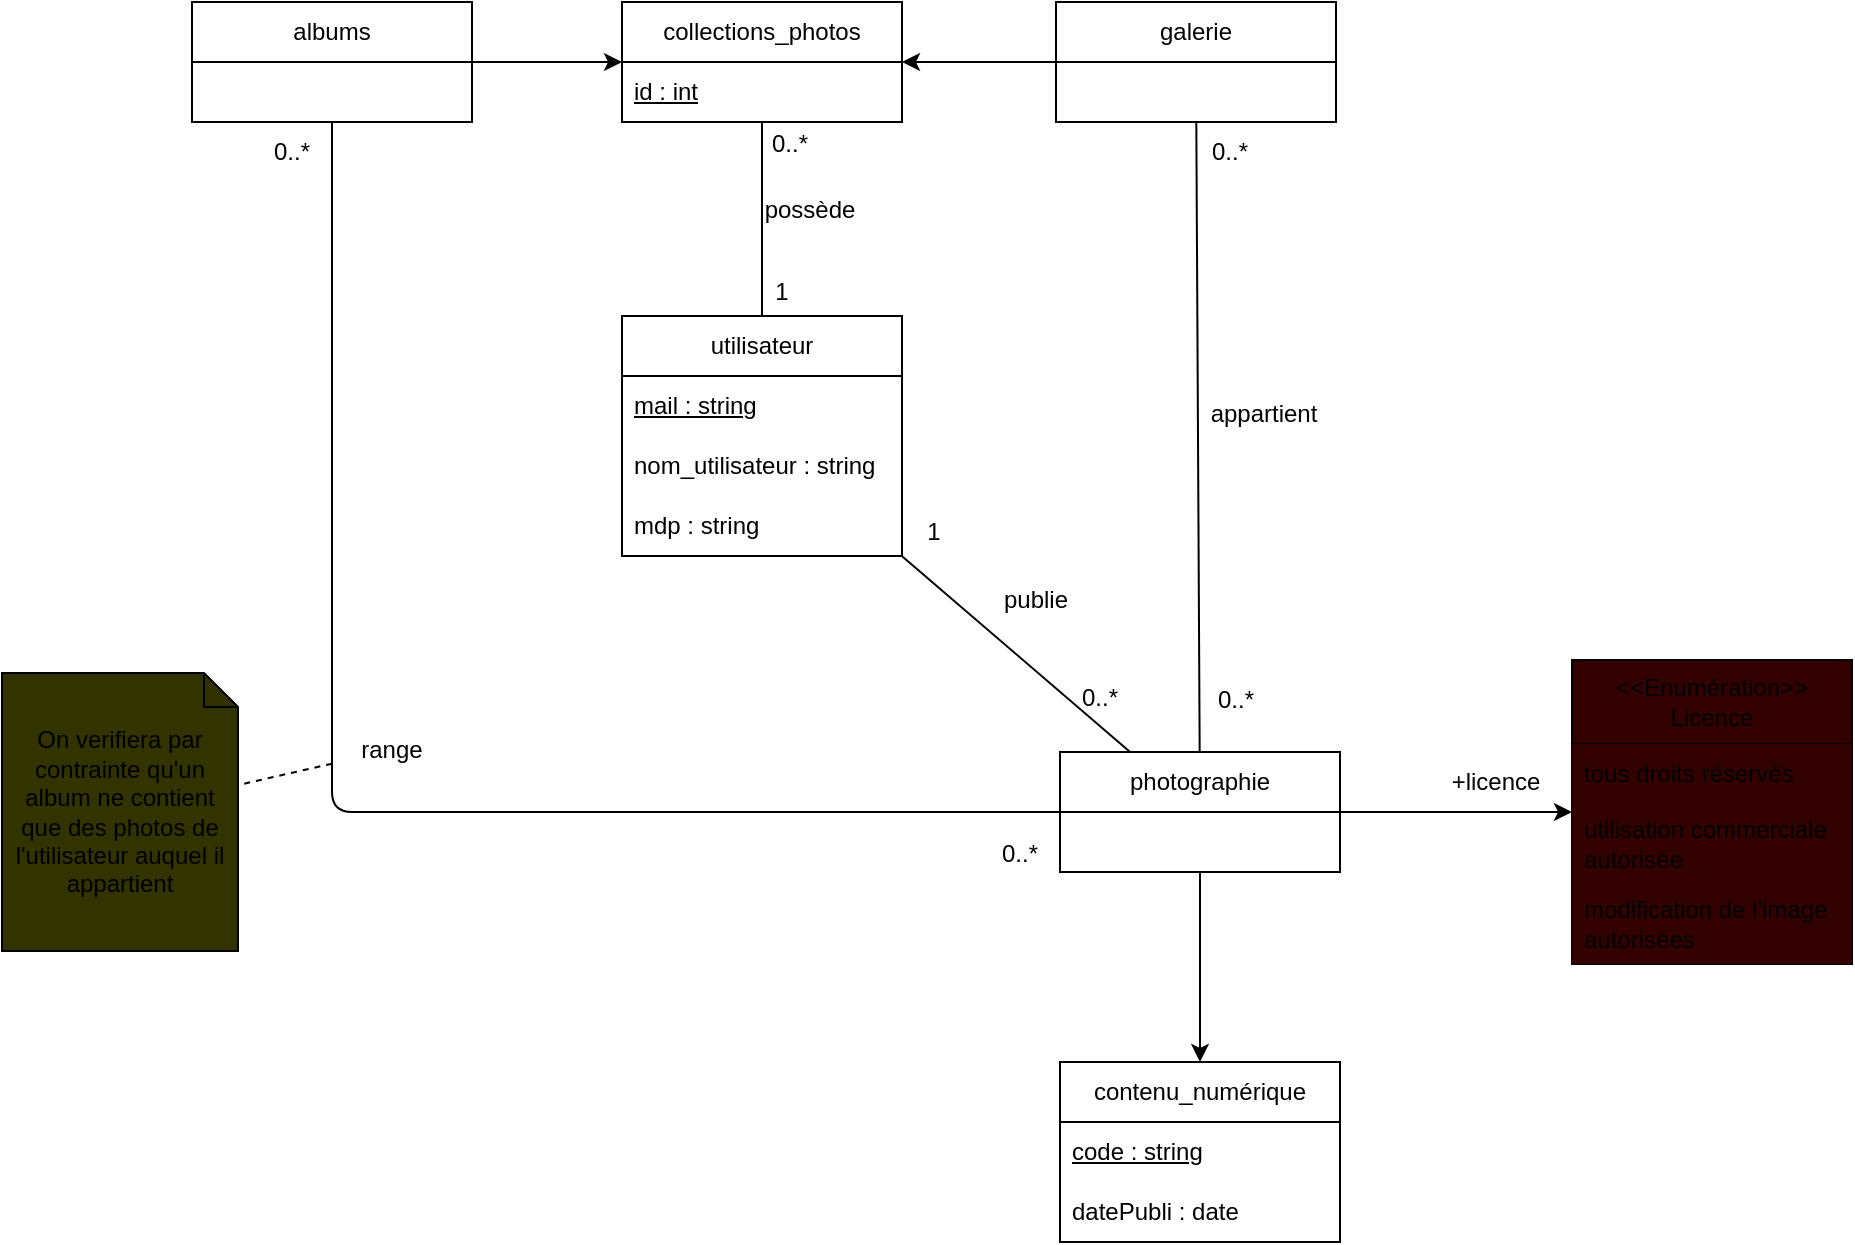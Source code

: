 <mxfile>
    <diagram id="Mt7PkXHLqf5pdUkRVsPp" name="Page-1">
        <mxGraphModel dx="2238" dy="1532" grid="0" gridSize="10" guides="1" tooltips="1" connect="1" arrows="1" fold="1" page="0" pageScale="1" pageWidth="1169" pageHeight="827" math="0" shadow="0">
            <root>
                <mxCell id="0"/>
                <mxCell id="1" parent="0"/>
                <mxCell id="132" style="edgeStyle=none;html=1;" parent="1" source="38" target="129" edge="1">
                    <mxGeometry relative="1" as="geometry"/>
                </mxCell>
                <mxCell id="38" value="photographie" style="swimlane;fontStyle=0;childLayout=stackLayout;horizontal=1;startSize=30;horizontalStack=0;resizeParent=1;resizeParentMax=0;resizeLast=0;collapsible=1;marginBottom=0;whiteSpace=wrap;html=1;" parent="1" vertex="1">
                    <mxGeometry x="228" y="-167" width="140" height="60" as="geometry"/>
                </mxCell>
                <mxCell id="42" value="utilisateur" style="swimlane;fontStyle=0;childLayout=stackLayout;horizontal=1;startSize=30;horizontalStack=0;resizeParent=1;resizeParentMax=0;resizeLast=0;collapsible=1;marginBottom=0;whiteSpace=wrap;html=1;" parent="1" vertex="1">
                    <mxGeometry x="9" y="-385" width="140" height="120" as="geometry"/>
                </mxCell>
                <mxCell id="43" value="&lt;u&gt;mail : string&lt;/u&gt;" style="text;strokeColor=none;fillColor=none;align=left;verticalAlign=middle;spacingLeft=4;spacingRight=4;overflow=hidden;points=[[0,0.5],[1,0.5]];portConstraint=eastwest;rotatable=0;whiteSpace=wrap;html=1;" parent="42" vertex="1">
                    <mxGeometry y="30" width="140" height="30" as="geometry"/>
                </mxCell>
                <mxCell id="44" value="nom_utilisateur&amp;nbsp;: string" style="text;strokeColor=none;fillColor=none;align=left;verticalAlign=middle;spacingLeft=4;spacingRight=4;overflow=hidden;points=[[0,0.5],[1,0.5]];portConstraint=eastwest;rotatable=0;whiteSpace=wrap;html=1;" parent="42" vertex="1">
                    <mxGeometry y="60" width="140" height="30" as="geometry"/>
                </mxCell>
                <mxCell id="45" value="mdp : string" style="text;strokeColor=none;fillColor=none;align=left;verticalAlign=middle;spacingLeft=4;spacingRight=4;overflow=hidden;points=[[0,0.5],[1,0.5]];portConstraint=eastwest;rotatable=0;whiteSpace=wrap;html=1;" parent="42" vertex="1">
                    <mxGeometry y="90" width="140" height="30" as="geometry"/>
                </mxCell>
                <mxCell id="86" style="edgeStyle=none;html=1;strokeColor=default;endArrow=none;endFill=0;" parent="1" source="80" target="42" edge="1">
                    <mxGeometry relative="1" as="geometry">
                        <mxPoint x="-22" y="-415" as="sourcePoint"/>
                        <mxPoint x="30" y="-339" as="targetPoint"/>
                    </mxGeometry>
                </mxCell>
                <mxCell id="72" value="albums" style="swimlane;fontStyle=0;childLayout=stackLayout;horizontal=1;startSize=30;horizontalStack=0;resizeParent=1;resizeParentMax=0;resizeLast=0;collapsible=1;marginBottom=0;whiteSpace=wrap;html=1;" parent="1" vertex="1">
                    <mxGeometry x="-206" y="-542" width="140" height="60" as="geometry"/>
                </mxCell>
                <mxCell id="101" style="edgeStyle=none;html=1;strokeColor=default;endArrow=none;endFill=0;" parent="1" source="76" target="38" edge="1">
                    <mxGeometry relative="1" as="geometry"/>
                </mxCell>
                <mxCell id="76" value="galerie" style="swimlane;fontStyle=0;childLayout=stackLayout;horizontal=1;startSize=30;horizontalStack=0;resizeParent=1;resizeParentMax=0;resizeLast=0;collapsible=1;marginBottom=0;whiteSpace=wrap;html=1;" parent="1" vertex="1">
                    <mxGeometry x="226" y="-542" width="140" height="60" as="geometry"/>
                </mxCell>
                <mxCell id="80" value="collections_photos" style="swimlane;fontStyle=0;childLayout=stackLayout;horizontal=1;startSize=30;horizontalStack=0;resizeParent=1;resizeParentMax=0;resizeLast=0;collapsible=1;marginBottom=0;whiteSpace=wrap;html=1;" parent="1" vertex="1">
                    <mxGeometry x="9" y="-542" width="140" height="60" as="geometry"/>
                </mxCell>
                <mxCell id="81" value="&lt;u&gt;id : int&lt;/u&gt;" style="text;strokeColor=none;fillColor=none;align=left;verticalAlign=middle;spacingLeft=4;spacingRight=4;overflow=hidden;points=[[0,0.5],[1,0.5]];portConstraint=eastwest;rotatable=0;whiteSpace=wrap;html=1;" parent="80" vertex="1">
                    <mxGeometry y="30" width="140" height="30" as="geometry"/>
                </mxCell>
                <mxCell id="84" value="" style="endArrow=classic;html=1;strokeColor=default;" parent="1" source="72" target="80" edge="1">
                    <mxGeometry width="50" height="50" relative="1" as="geometry">
                        <mxPoint x="136" y="-234" as="sourcePoint"/>
                        <mxPoint x="186" y="-284" as="targetPoint"/>
                    </mxGeometry>
                </mxCell>
                <mxCell id="85" value="" style="endArrow=classic;html=1;strokeColor=default;" parent="1" source="76" target="80" edge="1">
                    <mxGeometry width="50" height="50" relative="1" as="geometry">
                        <mxPoint x="136" y="-234" as="sourcePoint"/>
                        <mxPoint x="186" y="-284" as="targetPoint"/>
                    </mxGeometry>
                </mxCell>
                <mxCell id="87" value="possède" style="text;html=1;strokeColor=none;fillColor=none;align=center;verticalAlign=middle;whiteSpace=wrap;rounded=0;" parent="1" vertex="1">
                    <mxGeometry x="73" y="-453" width="60" height="30" as="geometry"/>
                </mxCell>
                <mxCell id="88" value="1" style="text;html=1;strokeColor=none;fillColor=none;align=center;verticalAlign=middle;whiteSpace=wrap;rounded=0;" parent="1" vertex="1">
                    <mxGeometry x="59" y="-412" width="60" height="30" as="geometry"/>
                </mxCell>
                <mxCell id="89" value="0..*" style="text;html=1;strokeColor=none;fillColor=none;align=center;verticalAlign=middle;whiteSpace=wrap;rounded=0;" parent="1" vertex="1">
                    <mxGeometry x="63" y="-486" width="60" height="30" as="geometry"/>
                </mxCell>
                <mxCell id="102" value="appartient" style="text;html=1;strokeColor=none;fillColor=none;align=center;verticalAlign=middle;whiteSpace=wrap;rounded=0;" parent="1" vertex="1">
                    <mxGeometry x="300" y="-351" width="60" height="30" as="geometry"/>
                </mxCell>
                <mxCell id="103" value="0..*" style="text;html=1;strokeColor=none;fillColor=none;align=center;verticalAlign=middle;whiteSpace=wrap;rounded=0;" parent="1" vertex="1">
                    <mxGeometry x="283" y="-482" width="60" height="30" as="geometry"/>
                </mxCell>
                <mxCell id="104" value="0..*" style="text;html=1;strokeColor=none;fillColor=none;align=center;verticalAlign=middle;whiteSpace=wrap;rounded=0;" parent="1" vertex="1">
                    <mxGeometry x="286" y="-208" width="60" height="30" as="geometry"/>
                </mxCell>
                <mxCell id="105" style="edgeStyle=none;html=1;endArrow=none;endFill=0;" parent="1" source="42" target="38" edge="1">
                    <mxGeometry relative="1" as="geometry">
                        <mxPoint x="-220" y="-79.551" as="sourcePoint"/>
                        <mxPoint x="-48" y="-78.449" as="targetPoint"/>
                    </mxGeometry>
                </mxCell>
                <mxCell id="106" value="publie" style="text;html=1;strokeColor=none;fillColor=none;align=center;verticalAlign=middle;whiteSpace=wrap;rounded=0;" parent="1" vertex="1">
                    <mxGeometry x="186" y="-258" width="60" height="30" as="geometry"/>
                </mxCell>
                <mxCell id="110" value="1" style="text;html=1;strokeColor=none;fillColor=none;align=center;verticalAlign=middle;whiteSpace=wrap;rounded=0;" parent="1" vertex="1">
                    <mxGeometry x="135" y="-292" width="60" height="30" as="geometry"/>
                </mxCell>
                <mxCell id="111" value="0..*" style="text;html=1;strokeColor=none;fillColor=none;align=center;verticalAlign=middle;whiteSpace=wrap;rounded=0;" parent="1" vertex="1">
                    <mxGeometry x="218" y="-209" width="60" height="30" as="geometry"/>
                </mxCell>
                <mxCell id="113" style="edgeStyle=orthogonalEdgeStyle;html=1;strokeColor=default;endArrow=none;endFill=0;" parent="1" source="72" target="38" edge="1">
                    <mxGeometry relative="1" as="geometry">
                        <mxPoint x="-96.365" y="-133.365" as="sourcePoint"/>
                        <Array as="points">
                            <mxPoint x="-136" y="-137"/>
                        </Array>
                    </mxGeometry>
                </mxCell>
                <mxCell id="117" value="0..*" style="text;html=1;strokeColor=none;fillColor=none;align=center;verticalAlign=middle;whiteSpace=wrap;rounded=0;" parent="1" vertex="1">
                    <mxGeometry x="-186" y="-482" width="60" height="30" as="geometry"/>
                </mxCell>
                <mxCell id="118" value="0..*" style="text;html=1;strokeColor=none;fillColor=none;align=center;verticalAlign=middle;whiteSpace=wrap;rounded=0;" parent="1" vertex="1">
                    <mxGeometry x="178" y="-131" width="60" height="30" as="geometry"/>
                </mxCell>
                <mxCell id="119" value="range" style="text;html=1;strokeColor=none;fillColor=none;align=center;verticalAlign=middle;whiteSpace=wrap;rounded=0;" parent="1" vertex="1">
                    <mxGeometry x="-136" y="-183" width="60" height="30" as="geometry"/>
                </mxCell>
                <mxCell id="120" value="On verifiera par contrainte qu'un album ne contient que des photos de l'utilisateur auquel il appartient" style="shape=note;whiteSpace=wrap;html=1;backgroundOutline=1;darkOpacity=0.05;strokeColor=default;size=17;fillColor=#333300;" parent="1" vertex="1">
                    <mxGeometry x="-301" y="-206.5" width="118" height="139" as="geometry"/>
                </mxCell>
                <mxCell id="123" value="" style="endArrow=none;dashed=1;html=1;strokeColor=default;" parent="1" source="119" target="120" edge="1">
                    <mxGeometry width="50" height="50" relative="1" as="geometry">
                        <mxPoint x="-167.787" y="-124.787" as="sourcePoint"/>
                        <mxPoint x="64" y="-366" as="targetPoint"/>
                    </mxGeometry>
                </mxCell>
                <mxCell id="124" value="&amp;lt;&amp;lt;Enumération&amp;gt;&amp;gt;&lt;br&gt;Licence" style="swimlane;fontStyle=0;childLayout=stackLayout;horizontal=1;startSize=42;horizontalStack=0;resizeParent=1;resizeParentMax=0;resizeLast=0;collapsible=1;marginBottom=0;whiteSpace=wrap;html=1;fillColor=#330000;" parent="1" vertex="1">
                    <mxGeometry x="484" y="-213" width="140" height="152" as="geometry"/>
                </mxCell>
                <mxCell id="125" value="tous droits réservés" style="text;strokeColor=none;fillColor=#330000;align=left;verticalAlign=middle;spacingLeft=4;spacingRight=4;overflow=hidden;points=[[0,0.5],[1,0.5]];portConstraint=eastwest;rotatable=0;whiteSpace=wrap;html=1;" parent="124" vertex="1">
                    <mxGeometry y="42" width="140" height="30" as="geometry"/>
                </mxCell>
                <mxCell id="126" value="utilisation commerciale autorisée" style="text;strokeColor=none;fillColor=#330000;align=left;verticalAlign=middle;spacingLeft=4;spacingRight=4;overflow=hidden;points=[[0,0.5],[1,0.5]];portConstraint=eastwest;rotatable=0;whiteSpace=wrap;html=1;" parent="124" vertex="1">
                    <mxGeometry y="72" width="140" height="40" as="geometry"/>
                </mxCell>
                <mxCell id="127" value="modification de l'image autorisées" style="text;strokeColor=none;fillColor=#330000;align=left;verticalAlign=middle;spacingLeft=4;spacingRight=4;overflow=hidden;points=[[0,0.5],[1,0.5]];portConstraint=eastwest;rotatable=0;whiteSpace=wrap;html=1;" parent="124" vertex="1">
                    <mxGeometry y="112" width="140" height="40" as="geometry"/>
                </mxCell>
                <mxCell id="129" value="contenu_numérique" style="swimlane;fontStyle=0;childLayout=stackLayout;horizontal=1;startSize=30;horizontalStack=0;resizeParent=1;resizeParentMax=0;resizeLast=0;collapsible=1;marginBottom=0;whiteSpace=wrap;html=1;" parent="1" vertex="1">
                    <mxGeometry x="228" y="-12" width="140" height="90" as="geometry"/>
                </mxCell>
                <mxCell id="130" value="&lt;u&gt;code : string&lt;/u&gt;" style="text;strokeColor=none;fillColor=none;align=left;verticalAlign=middle;spacingLeft=4;spacingRight=4;overflow=hidden;points=[[0,0.5],[1,0.5]];portConstraint=eastwest;rotatable=0;whiteSpace=wrap;html=1;" parent="129" vertex="1">
                    <mxGeometry y="30" width="140" height="30" as="geometry"/>
                </mxCell>
                <mxCell id="131" value="datePubli : date" style="text;strokeColor=none;fillColor=none;align=left;verticalAlign=middle;spacingLeft=4;spacingRight=4;overflow=hidden;points=[[0,0.5],[1,0.5]];portConstraint=eastwest;rotatable=0;whiteSpace=wrap;html=1;" parent="129" vertex="1">
                    <mxGeometry y="60" width="140" height="30" as="geometry"/>
                </mxCell>
                <mxCell id="133" value="+licence" style="text;html=1;strokeColor=none;fillColor=none;align=center;verticalAlign=middle;whiteSpace=wrap;rounded=0;shadow=0;glass=0;sketch=0;" parent="1" vertex="1">
                    <mxGeometry x="416" y="-167" width="60" height="30" as="geometry"/>
                </mxCell>
                <mxCell id="134" style="edgeStyle=none;html=1;" parent="1" source="38" target="124" edge="1">
                    <mxGeometry relative="1" as="geometry"/>
                </mxCell>
            </root>
        </mxGraphModel>
    </diagram>
</mxfile>